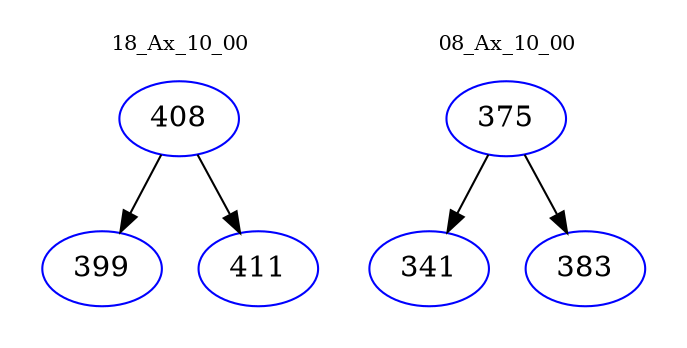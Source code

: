 digraph{
subgraph cluster_0 {
color = white
label = "18_Ax_10_00";
fontsize=10;
T0_408 [label="408", color="blue"]
T0_408 -> T0_399 [color="black"]
T0_399 [label="399", color="blue"]
T0_408 -> T0_411 [color="black"]
T0_411 [label="411", color="blue"]
}
subgraph cluster_1 {
color = white
label = "08_Ax_10_00";
fontsize=10;
T1_375 [label="375", color="blue"]
T1_375 -> T1_341 [color="black"]
T1_341 [label="341", color="blue"]
T1_375 -> T1_383 [color="black"]
T1_383 [label="383", color="blue"]
}
}
